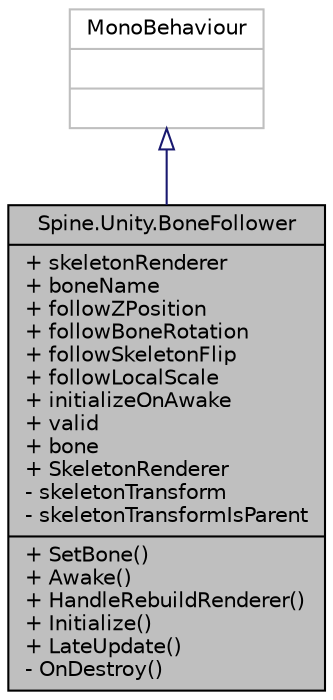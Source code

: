 digraph "Spine.Unity.BoneFollower"
{
 // LATEX_PDF_SIZE
  edge [fontname="Helvetica",fontsize="10",labelfontname="Helvetica",labelfontsize="10"];
  node [fontname="Helvetica",fontsize="10",shape=record];
  Node1 [label="{Spine.Unity.BoneFollower\n|+ skeletonRenderer\l+ boneName\l+ followZPosition\l+ followBoneRotation\l+ followSkeletonFlip\l+ followLocalScale\l+ initializeOnAwake\l+ valid\l+ bone\l+ SkeletonRenderer\l- skeletonTransform\l- skeletonTransformIsParent\l|+ SetBone()\l+ Awake()\l+ HandleRebuildRenderer()\l+ Initialize()\l+ LateUpdate()\l- OnDestroy()\l}",height=0.2,width=0.4,color="black", fillcolor="grey75", style="filled", fontcolor="black",tooltip="Sets a GameObject's transform to match a bone on a Spine skeleton."];
  Node2 -> Node1 [dir="back",color="midnightblue",fontsize="10",style="solid",arrowtail="onormal",fontname="Helvetica"];
  Node2 [label="{MonoBehaviour\n||}",height=0.2,width=0.4,color="grey75", fillcolor="white", style="filled",tooltip=" "];
}
